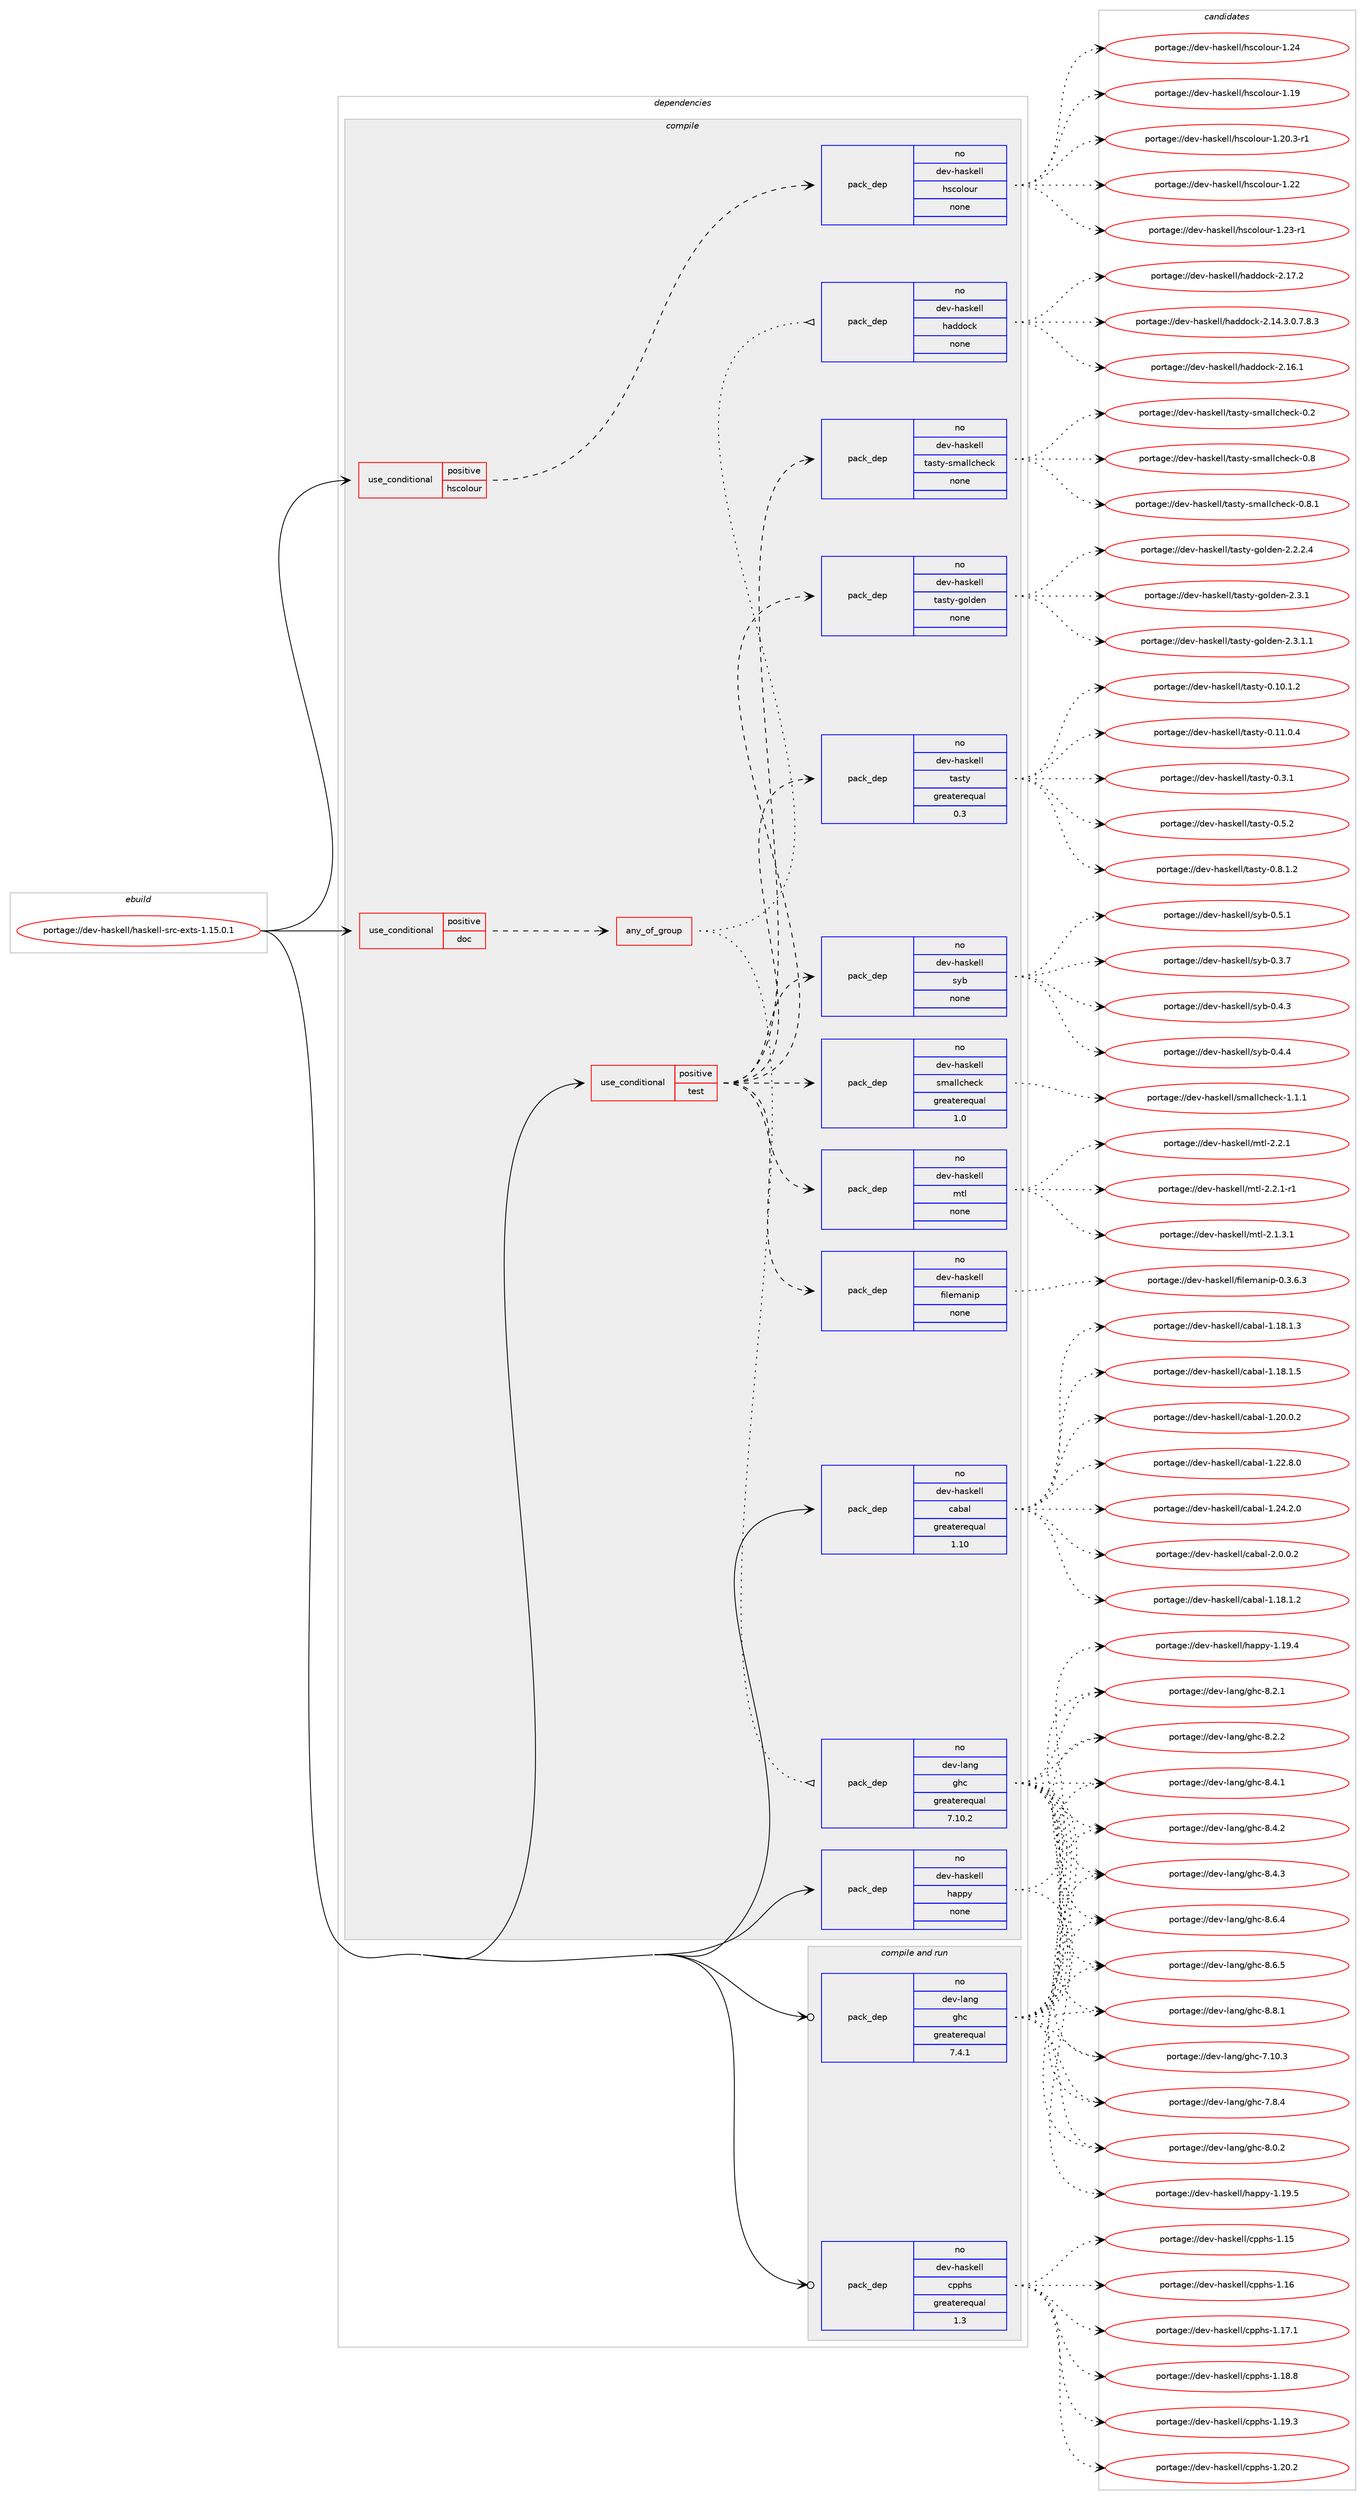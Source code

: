 digraph prolog {

# *************
# Graph options
# *************

newrank=true;
concentrate=true;
compound=true;
graph [rankdir=LR,fontname=Helvetica,fontsize=10,ranksep=1.5];#, ranksep=2.5, nodesep=0.2];
edge  [arrowhead=vee];
node  [fontname=Helvetica,fontsize=10];

# **********
# The ebuild
# **********

subgraph cluster_leftcol {
color=gray;
rank=same;
label=<<i>ebuild</i>>;
id [label="portage://dev-haskell/haskell-src-exts-1.15.0.1", color=red, width=4, href="../dev-haskell/haskell-src-exts-1.15.0.1.svg"];
}

# ****************
# The dependencies
# ****************

subgraph cluster_midcol {
color=gray;
label=<<i>dependencies</i>>;
subgraph cluster_compile {
fillcolor="#eeeeee";
style=filled;
label=<<i>compile</i>>;
subgraph cond15421 {
dependency69690 [label=<<TABLE BORDER="0" CELLBORDER="1" CELLSPACING="0" CELLPADDING="4"><TR><TD ROWSPAN="3" CELLPADDING="10">use_conditional</TD></TR><TR><TD>positive</TD></TR><TR><TD>doc</TD></TR></TABLE>>, shape=none, color=red];
subgraph any1780 {
dependency69691 [label=<<TABLE BORDER="0" CELLBORDER="1" CELLSPACING="0" CELLPADDING="4"><TR><TD CELLPADDING="10">any_of_group</TD></TR></TABLE>>, shape=none, color=red];subgraph pack52430 {
dependency69692 [label=<<TABLE BORDER="0" CELLBORDER="1" CELLSPACING="0" CELLPADDING="4" WIDTH="220"><TR><TD ROWSPAN="6" CELLPADDING="30">pack_dep</TD></TR><TR><TD WIDTH="110">no</TD></TR><TR><TD>dev-haskell</TD></TR><TR><TD>haddock</TD></TR><TR><TD>none</TD></TR><TR><TD></TD></TR></TABLE>>, shape=none, color=blue];
}
dependency69691:e -> dependency69692:w [weight=20,style="dotted",arrowhead="oinv"];
subgraph pack52431 {
dependency69693 [label=<<TABLE BORDER="0" CELLBORDER="1" CELLSPACING="0" CELLPADDING="4" WIDTH="220"><TR><TD ROWSPAN="6" CELLPADDING="30">pack_dep</TD></TR><TR><TD WIDTH="110">no</TD></TR><TR><TD>dev-lang</TD></TR><TR><TD>ghc</TD></TR><TR><TD>greaterequal</TD></TR><TR><TD>7.10.2</TD></TR></TABLE>>, shape=none, color=blue];
}
dependency69691:e -> dependency69693:w [weight=20,style="dotted",arrowhead="oinv"];
}
dependency69690:e -> dependency69691:w [weight=20,style="dashed",arrowhead="vee"];
}
id:e -> dependency69690:w [weight=20,style="solid",arrowhead="vee"];
subgraph cond15422 {
dependency69694 [label=<<TABLE BORDER="0" CELLBORDER="1" CELLSPACING="0" CELLPADDING="4"><TR><TD ROWSPAN="3" CELLPADDING="10">use_conditional</TD></TR><TR><TD>positive</TD></TR><TR><TD>hscolour</TD></TR></TABLE>>, shape=none, color=red];
subgraph pack52432 {
dependency69695 [label=<<TABLE BORDER="0" CELLBORDER="1" CELLSPACING="0" CELLPADDING="4" WIDTH="220"><TR><TD ROWSPAN="6" CELLPADDING="30">pack_dep</TD></TR><TR><TD WIDTH="110">no</TD></TR><TR><TD>dev-haskell</TD></TR><TR><TD>hscolour</TD></TR><TR><TD>none</TD></TR><TR><TD></TD></TR></TABLE>>, shape=none, color=blue];
}
dependency69694:e -> dependency69695:w [weight=20,style="dashed",arrowhead="vee"];
}
id:e -> dependency69694:w [weight=20,style="solid",arrowhead="vee"];
subgraph cond15423 {
dependency69696 [label=<<TABLE BORDER="0" CELLBORDER="1" CELLSPACING="0" CELLPADDING="4"><TR><TD ROWSPAN="3" CELLPADDING="10">use_conditional</TD></TR><TR><TD>positive</TD></TR><TR><TD>test</TD></TR></TABLE>>, shape=none, color=red];
subgraph pack52433 {
dependency69697 [label=<<TABLE BORDER="0" CELLBORDER="1" CELLSPACING="0" CELLPADDING="4" WIDTH="220"><TR><TD ROWSPAN="6" CELLPADDING="30">pack_dep</TD></TR><TR><TD WIDTH="110">no</TD></TR><TR><TD>dev-haskell</TD></TR><TR><TD>filemanip</TD></TR><TR><TD>none</TD></TR><TR><TD></TD></TR></TABLE>>, shape=none, color=blue];
}
dependency69696:e -> dependency69697:w [weight=20,style="dashed",arrowhead="vee"];
subgraph pack52434 {
dependency69698 [label=<<TABLE BORDER="0" CELLBORDER="1" CELLSPACING="0" CELLPADDING="4" WIDTH="220"><TR><TD ROWSPAN="6" CELLPADDING="30">pack_dep</TD></TR><TR><TD WIDTH="110">no</TD></TR><TR><TD>dev-haskell</TD></TR><TR><TD>mtl</TD></TR><TR><TD>none</TD></TR><TR><TD></TD></TR></TABLE>>, shape=none, color=blue];
}
dependency69696:e -> dependency69698:w [weight=20,style="dashed",arrowhead="vee"];
subgraph pack52435 {
dependency69699 [label=<<TABLE BORDER="0" CELLBORDER="1" CELLSPACING="0" CELLPADDING="4" WIDTH="220"><TR><TD ROWSPAN="6" CELLPADDING="30">pack_dep</TD></TR><TR><TD WIDTH="110">no</TD></TR><TR><TD>dev-haskell</TD></TR><TR><TD>smallcheck</TD></TR><TR><TD>greaterequal</TD></TR><TR><TD>1.0</TD></TR></TABLE>>, shape=none, color=blue];
}
dependency69696:e -> dependency69699:w [weight=20,style="dashed",arrowhead="vee"];
subgraph pack52436 {
dependency69700 [label=<<TABLE BORDER="0" CELLBORDER="1" CELLSPACING="0" CELLPADDING="4" WIDTH="220"><TR><TD ROWSPAN="6" CELLPADDING="30">pack_dep</TD></TR><TR><TD WIDTH="110">no</TD></TR><TR><TD>dev-haskell</TD></TR><TR><TD>syb</TD></TR><TR><TD>none</TD></TR><TR><TD></TD></TR></TABLE>>, shape=none, color=blue];
}
dependency69696:e -> dependency69700:w [weight=20,style="dashed",arrowhead="vee"];
subgraph pack52437 {
dependency69701 [label=<<TABLE BORDER="0" CELLBORDER="1" CELLSPACING="0" CELLPADDING="4" WIDTH="220"><TR><TD ROWSPAN="6" CELLPADDING="30">pack_dep</TD></TR><TR><TD WIDTH="110">no</TD></TR><TR><TD>dev-haskell</TD></TR><TR><TD>tasty</TD></TR><TR><TD>greaterequal</TD></TR><TR><TD>0.3</TD></TR></TABLE>>, shape=none, color=blue];
}
dependency69696:e -> dependency69701:w [weight=20,style="dashed",arrowhead="vee"];
subgraph pack52438 {
dependency69702 [label=<<TABLE BORDER="0" CELLBORDER="1" CELLSPACING="0" CELLPADDING="4" WIDTH="220"><TR><TD ROWSPAN="6" CELLPADDING="30">pack_dep</TD></TR><TR><TD WIDTH="110">no</TD></TR><TR><TD>dev-haskell</TD></TR><TR><TD>tasty-golden</TD></TR><TR><TD>none</TD></TR><TR><TD></TD></TR></TABLE>>, shape=none, color=blue];
}
dependency69696:e -> dependency69702:w [weight=20,style="dashed",arrowhead="vee"];
subgraph pack52439 {
dependency69703 [label=<<TABLE BORDER="0" CELLBORDER="1" CELLSPACING="0" CELLPADDING="4" WIDTH="220"><TR><TD ROWSPAN="6" CELLPADDING="30">pack_dep</TD></TR><TR><TD WIDTH="110">no</TD></TR><TR><TD>dev-haskell</TD></TR><TR><TD>tasty-smallcheck</TD></TR><TR><TD>none</TD></TR><TR><TD></TD></TR></TABLE>>, shape=none, color=blue];
}
dependency69696:e -> dependency69703:w [weight=20,style="dashed",arrowhead="vee"];
}
id:e -> dependency69696:w [weight=20,style="solid",arrowhead="vee"];
subgraph pack52440 {
dependency69704 [label=<<TABLE BORDER="0" CELLBORDER="1" CELLSPACING="0" CELLPADDING="4" WIDTH="220"><TR><TD ROWSPAN="6" CELLPADDING="30">pack_dep</TD></TR><TR><TD WIDTH="110">no</TD></TR><TR><TD>dev-haskell</TD></TR><TR><TD>cabal</TD></TR><TR><TD>greaterequal</TD></TR><TR><TD>1.10</TD></TR></TABLE>>, shape=none, color=blue];
}
id:e -> dependency69704:w [weight=20,style="solid",arrowhead="vee"];
subgraph pack52441 {
dependency69705 [label=<<TABLE BORDER="0" CELLBORDER="1" CELLSPACING="0" CELLPADDING="4" WIDTH="220"><TR><TD ROWSPAN="6" CELLPADDING="30">pack_dep</TD></TR><TR><TD WIDTH="110">no</TD></TR><TR><TD>dev-haskell</TD></TR><TR><TD>happy</TD></TR><TR><TD>none</TD></TR><TR><TD></TD></TR></TABLE>>, shape=none, color=blue];
}
id:e -> dependency69705:w [weight=20,style="solid",arrowhead="vee"];
}
subgraph cluster_compileandrun {
fillcolor="#eeeeee";
style=filled;
label=<<i>compile and run</i>>;
subgraph pack52442 {
dependency69706 [label=<<TABLE BORDER="0" CELLBORDER="1" CELLSPACING="0" CELLPADDING="4" WIDTH="220"><TR><TD ROWSPAN="6" CELLPADDING="30">pack_dep</TD></TR><TR><TD WIDTH="110">no</TD></TR><TR><TD>dev-haskell</TD></TR><TR><TD>cpphs</TD></TR><TR><TD>greaterequal</TD></TR><TR><TD>1.3</TD></TR></TABLE>>, shape=none, color=blue];
}
id:e -> dependency69706:w [weight=20,style="solid",arrowhead="odotvee"];
subgraph pack52443 {
dependency69707 [label=<<TABLE BORDER="0" CELLBORDER="1" CELLSPACING="0" CELLPADDING="4" WIDTH="220"><TR><TD ROWSPAN="6" CELLPADDING="30">pack_dep</TD></TR><TR><TD WIDTH="110">no</TD></TR><TR><TD>dev-lang</TD></TR><TR><TD>ghc</TD></TR><TR><TD>greaterequal</TD></TR><TR><TD>7.4.1</TD></TR></TABLE>>, shape=none, color=blue];
}
id:e -> dependency69707:w [weight=20,style="solid",arrowhead="odotvee"];
}
subgraph cluster_run {
fillcolor="#eeeeee";
style=filled;
label=<<i>run</i>>;
}
}

# **************
# The candidates
# **************

subgraph cluster_choices {
rank=same;
color=gray;
label=<<i>candidates</i>>;

subgraph choice52430 {
color=black;
nodesep=1;
choiceportage1001011184510497115107101108108471049710010011199107455046495246514648465546564651 [label="portage://dev-haskell/haddock-2.14.3.0.7.8.3", color=red, width=4,href="../dev-haskell/haddock-2.14.3.0.7.8.3.svg"];
choiceportage100101118451049711510710110810847104971001001119910745504649544649 [label="portage://dev-haskell/haddock-2.16.1", color=red, width=4,href="../dev-haskell/haddock-2.16.1.svg"];
choiceportage100101118451049711510710110810847104971001001119910745504649554650 [label="portage://dev-haskell/haddock-2.17.2", color=red, width=4,href="../dev-haskell/haddock-2.17.2.svg"];
dependency69692:e -> choiceportage1001011184510497115107101108108471049710010011199107455046495246514648465546564651:w [style=dotted,weight="100"];
dependency69692:e -> choiceportage100101118451049711510710110810847104971001001119910745504649544649:w [style=dotted,weight="100"];
dependency69692:e -> choiceportage100101118451049711510710110810847104971001001119910745504649554650:w [style=dotted,weight="100"];
}
subgraph choice52431 {
color=black;
nodesep=1;
choiceportage1001011184510897110103471031049945554649484651 [label="portage://dev-lang/ghc-7.10.3", color=red, width=4,href="../dev-lang/ghc-7.10.3.svg"];
choiceportage10010111845108971101034710310499455546564652 [label="portage://dev-lang/ghc-7.8.4", color=red, width=4,href="../dev-lang/ghc-7.8.4.svg"];
choiceportage10010111845108971101034710310499455646484650 [label="portage://dev-lang/ghc-8.0.2", color=red, width=4,href="../dev-lang/ghc-8.0.2.svg"];
choiceportage10010111845108971101034710310499455646504649 [label="portage://dev-lang/ghc-8.2.1", color=red, width=4,href="../dev-lang/ghc-8.2.1.svg"];
choiceportage10010111845108971101034710310499455646504650 [label="portage://dev-lang/ghc-8.2.2", color=red, width=4,href="../dev-lang/ghc-8.2.2.svg"];
choiceportage10010111845108971101034710310499455646524649 [label="portage://dev-lang/ghc-8.4.1", color=red, width=4,href="../dev-lang/ghc-8.4.1.svg"];
choiceportage10010111845108971101034710310499455646524650 [label="portage://dev-lang/ghc-8.4.2", color=red, width=4,href="../dev-lang/ghc-8.4.2.svg"];
choiceportage10010111845108971101034710310499455646524651 [label="portage://dev-lang/ghc-8.4.3", color=red, width=4,href="../dev-lang/ghc-8.4.3.svg"];
choiceportage10010111845108971101034710310499455646544652 [label="portage://dev-lang/ghc-8.6.4", color=red, width=4,href="../dev-lang/ghc-8.6.4.svg"];
choiceportage10010111845108971101034710310499455646544653 [label="portage://dev-lang/ghc-8.6.5", color=red, width=4,href="../dev-lang/ghc-8.6.5.svg"];
choiceportage10010111845108971101034710310499455646564649 [label="portage://dev-lang/ghc-8.8.1", color=red, width=4,href="../dev-lang/ghc-8.8.1.svg"];
dependency69693:e -> choiceportage1001011184510897110103471031049945554649484651:w [style=dotted,weight="100"];
dependency69693:e -> choiceportage10010111845108971101034710310499455546564652:w [style=dotted,weight="100"];
dependency69693:e -> choiceportage10010111845108971101034710310499455646484650:w [style=dotted,weight="100"];
dependency69693:e -> choiceportage10010111845108971101034710310499455646504649:w [style=dotted,weight="100"];
dependency69693:e -> choiceportage10010111845108971101034710310499455646504650:w [style=dotted,weight="100"];
dependency69693:e -> choiceportage10010111845108971101034710310499455646524649:w [style=dotted,weight="100"];
dependency69693:e -> choiceportage10010111845108971101034710310499455646524650:w [style=dotted,weight="100"];
dependency69693:e -> choiceportage10010111845108971101034710310499455646524651:w [style=dotted,weight="100"];
dependency69693:e -> choiceportage10010111845108971101034710310499455646544652:w [style=dotted,weight="100"];
dependency69693:e -> choiceportage10010111845108971101034710310499455646544653:w [style=dotted,weight="100"];
dependency69693:e -> choiceportage10010111845108971101034710310499455646564649:w [style=dotted,weight="100"];
}
subgraph choice52432 {
color=black;
nodesep=1;
choiceportage100101118451049711510710110810847104115991111081111171144549464957 [label="portage://dev-haskell/hscolour-1.19", color=red, width=4,href="../dev-haskell/hscolour-1.19.svg"];
choiceportage10010111845104971151071011081084710411599111108111117114454946504846514511449 [label="portage://dev-haskell/hscolour-1.20.3-r1", color=red, width=4,href="../dev-haskell/hscolour-1.20.3-r1.svg"];
choiceportage100101118451049711510710110810847104115991111081111171144549465050 [label="portage://dev-haskell/hscolour-1.22", color=red, width=4,href="../dev-haskell/hscolour-1.22.svg"];
choiceportage1001011184510497115107101108108471041159911110811111711445494650514511449 [label="portage://dev-haskell/hscolour-1.23-r1", color=red, width=4,href="../dev-haskell/hscolour-1.23-r1.svg"];
choiceportage100101118451049711510710110810847104115991111081111171144549465052 [label="portage://dev-haskell/hscolour-1.24", color=red, width=4,href="../dev-haskell/hscolour-1.24.svg"];
dependency69695:e -> choiceportage100101118451049711510710110810847104115991111081111171144549464957:w [style=dotted,weight="100"];
dependency69695:e -> choiceportage10010111845104971151071011081084710411599111108111117114454946504846514511449:w [style=dotted,weight="100"];
dependency69695:e -> choiceportage100101118451049711510710110810847104115991111081111171144549465050:w [style=dotted,weight="100"];
dependency69695:e -> choiceportage1001011184510497115107101108108471041159911110811111711445494650514511449:w [style=dotted,weight="100"];
dependency69695:e -> choiceportage100101118451049711510710110810847104115991111081111171144549465052:w [style=dotted,weight="100"];
}
subgraph choice52433 {
color=black;
nodesep=1;
choiceportage100101118451049711510710110810847102105108101109971101051124548465146544651 [label="portage://dev-haskell/filemanip-0.3.6.3", color=red, width=4,href="../dev-haskell/filemanip-0.3.6.3.svg"];
dependency69697:e -> choiceportage100101118451049711510710110810847102105108101109971101051124548465146544651:w [style=dotted,weight="100"];
}
subgraph choice52434 {
color=black;
nodesep=1;
choiceportage1001011184510497115107101108108471091161084550464946514649 [label="portage://dev-haskell/mtl-2.1.3.1", color=red, width=4,href="../dev-haskell/mtl-2.1.3.1.svg"];
choiceportage100101118451049711510710110810847109116108455046504649 [label="portage://dev-haskell/mtl-2.2.1", color=red, width=4,href="../dev-haskell/mtl-2.2.1.svg"];
choiceportage1001011184510497115107101108108471091161084550465046494511449 [label="portage://dev-haskell/mtl-2.2.1-r1", color=red, width=4,href="../dev-haskell/mtl-2.2.1-r1.svg"];
dependency69698:e -> choiceportage1001011184510497115107101108108471091161084550464946514649:w [style=dotted,weight="100"];
dependency69698:e -> choiceportage100101118451049711510710110810847109116108455046504649:w [style=dotted,weight="100"];
dependency69698:e -> choiceportage1001011184510497115107101108108471091161084550465046494511449:w [style=dotted,weight="100"];
}
subgraph choice52435 {
color=black;
nodesep=1;
choiceportage100101118451049711510710110810847115109971081089910410199107454946494649 [label="portage://dev-haskell/smallcheck-1.1.1", color=red, width=4,href="../dev-haskell/smallcheck-1.1.1.svg"];
dependency69699:e -> choiceportage100101118451049711510710110810847115109971081089910410199107454946494649:w [style=dotted,weight="100"];
}
subgraph choice52436 {
color=black;
nodesep=1;
choiceportage10010111845104971151071011081084711512198454846514655 [label="portage://dev-haskell/syb-0.3.7", color=red, width=4,href="../dev-haskell/syb-0.3.7.svg"];
choiceportage10010111845104971151071011081084711512198454846524651 [label="portage://dev-haskell/syb-0.4.3", color=red, width=4,href="../dev-haskell/syb-0.4.3.svg"];
choiceportage10010111845104971151071011081084711512198454846524652 [label="portage://dev-haskell/syb-0.4.4", color=red, width=4,href="../dev-haskell/syb-0.4.4.svg"];
choiceportage10010111845104971151071011081084711512198454846534649 [label="portage://dev-haskell/syb-0.5.1", color=red, width=4,href="../dev-haskell/syb-0.5.1.svg"];
dependency69700:e -> choiceportage10010111845104971151071011081084711512198454846514655:w [style=dotted,weight="100"];
dependency69700:e -> choiceportage10010111845104971151071011081084711512198454846524651:w [style=dotted,weight="100"];
dependency69700:e -> choiceportage10010111845104971151071011081084711512198454846524652:w [style=dotted,weight="100"];
dependency69700:e -> choiceportage10010111845104971151071011081084711512198454846534649:w [style=dotted,weight="100"];
}
subgraph choice52437 {
color=black;
nodesep=1;
choiceportage10010111845104971151071011081084711697115116121454846494846494650 [label="portage://dev-haskell/tasty-0.10.1.2", color=red, width=4,href="../dev-haskell/tasty-0.10.1.2.svg"];
choiceportage10010111845104971151071011081084711697115116121454846494946484652 [label="portage://dev-haskell/tasty-0.11.0.4", color=red, width=4,href="../dev-haskell/tasty-0.11.0.4.svg"];
choiceportage10010111845104971151071011081084711697115116121454846514649 [label="portage://dev-haskell/tasty-0.3.1", color=red, width=4,href="../dev-haskell/tasty-0.3.1.svg"];
choiceportage10010111845104971151071011081084711697115116121454846534650 [label="portage://dev-haskell/tasty-0.5.2", color=red, width=4,href="../dev-haskell/tasty-0.5.2.svg"];
choiceportage100101118451049711510710110810847116971151161214548465646494650 [label="portage://dev-haskell/tasty-0.8.1.2", color=red, width=4,href="../dev-haskell/tasty-0.8.1.2.svg"];
dependency69701:e -> choiceportage10010111845104971151071011081084711697115116121454846494846494650:w [style=dotted,weight="100"];
dependency69701:e -> choiceportage10010111845104971151071011081084711697115116121454846494946484652:w [style=dotted,weight="100"];
dependency69701:e -> choiceportage10010111845104971151071011081084711697115116121454846514649:w [style=dotted,weight="100"];
dependency69701:e -> choiceportage10010111845104971151071011081084711697115116121454846534650:w [style=dotted,weight="100"];
dependency69701:e -> choiceportage100101118451049711510710110810847116971151161214548465646494650:w [style=dotted,weight="100"];
}
subgraph choice52438 {
color=black;
nodesep=1;
choiceportage10010111845104971151071011081084711697115116121451031111081001011104550465046504652 [label="portage://dev-haskell/tasty-golden-2.2.2.4", color=red, width=4,href="../dev-haskell/tasty-golden-2.2.2.4.svg"];
choiceportage1001011184510497115107101108108471169711511612145103111108100101110455046514649 [label="portage://dev-haskell/tasty-golden-2.3.1", color=red, width=4,href="../dev-haskell/tasty-golden-2.3.1.svg"];
choiceportage10010111845104971151071011081084711697115116121451031111081001011104550465146494649 [label="portage://dev-haskell/tasty-golden-2.3.1.1", color=red, width=4,href="../dev-haskell/tasty-golden-2.3.1.1.svg"];
dependency69702:e -> choiceportage10010111845104971151071011081084711697115116121451031111081001011104550465046504652:w [style=dotted,weight="100"];
dependency69702:e -> choiceportage1001011184510497115107101108108471169711511612145103111108100101110455046514649:w [style=dotted,weight="100"];
dependency69702:e -> choiceportage10010111845104971151071011081084711697115116121451031111081001011104550465146494649:w [style=dotted,weight="100"];
}
subgraph choice52439 {
color=black;
nodesep=1;
choiceportage100101118451049711510710110810847116971151161214511510997108108991041019910745484650 [label="portage://dev-haskell/tasty-smallcheck-0.2", color=red, width=4,href="../dev-haskell/tasty-smallcheck-0.2.svg"];
choiceportage100101118451049711510710110810847116971151161214511510997108108991041019910745484656 [label="portage://dev-haskell/tasty-smallcheck-0.8", color=red, width=4,href="../dev-haskell/tasty-smallcheck-0.8.svg"];
choiceportage1001011184510497115107101108108471169711511612145115109971081089910410199107454846564649 [label="portage://dev-haskell/tasty-smallcheck-0.8.1", color=red, width=4,href="../dev-haskell/tasty-smallcheck-0.8.1.svg"];
dependency69703:e -> choiceportage100101118451049711510710110810847116971151161214511510997108108991041019910745484650:w [style=dotted,weight="100"];
dependency69703:e -> choiceportage100101118451049711510710110810847116971151161214511510997108108991041019910745484656:w [style=dotted,weight="100"];
dependency69703:e -> choiceportage1001011184510497115107101108108471169711511612145115109971081089910410199107454846564649:w [style=dotted,weight="100"];
}
subgraph choice52440 {
color=black;
nodesep=1;
choiceportage10010111845104971151071011081084799979897108454946495646494650 [label="portage://dev-haskell/cabal-1.18.1.2", color=red, width=4,href="../dev-haskell/cabal-1.18.1.2.svg"];
choiceportage10010111845104971151071011081084799979897108454946495646494651 [label="portage://dev-haskell/cabal-1.18.1.3", color=red, width=4,href="../dev-haskell/cabal-1.18.1.3.svg"];
choiceportage10010111845104971151071011081084799979897108454946495646494653 [label="portage://dev-haskell/cabal-1.18.1.5", color=red, width=4,href="../dev-haskell/cabal-1.18.1.5.svg"];
choiceportage10010111845104971151071011081084799979897108454946504846484650 [label="portage://dev-haskell/cabal-1.20.0.2", color=red, width=4,href="../dev-haskell/cabal-1.20.0.2.svg"];
choiceportage10010111845104971151071011081084799979897108454946505046564648 [label="portage://dev-haskell/cabal-1.22.8.0", color=red, width=4,href="../dev-haskell/cabal-1.22.8.0.svg"];
choiceportage10010111845104971151071011081084799979897108454946505246504648 [label="portage://dev-haskell/cabal-1.24.2.0", color=red, width=4,href="../dev-haskell/cabal-1.24.2.0.svg"];
choiceportage100101118451049711510710110810847999798971084550464846484650 [label="portage://dev-haskell/cabal-2.0.0.2", color=red, width=4,href="../dev-haskell/cabal-2.0.0.2.svg"];
dependency69704:e -> choiceportage10010111845104971151071011081084799979897108454946495646494650:w [style=dotted,weight="100"];
dependency69704:e -> choiceportage10010111845104971151071011081084799979897108454946495646494651:w [style=dotted,weight="100"];
dependency69704:e -> choiceportage10010111845104971151071011081084799979897108454946495646494653:w [style=dotted,weight="100"];
dependency69704:e -> choiceportage10010111845104971151071011081084799979897108454946504846484650:w [style=dotted,weight="100"];
dependency69704:e -> choiceportage10010111845104971151071011081084799979897108454946505046564648:w [style=dotted,weight="100"];
dependency69704:e -> choiceportage10010111845104971151071011081084799979897108454946505246504648:w [style=dotted,weight="100"];
dependency69704:e -> choiceportage100101118451049711510710110810847999798971084550464846484650:w [style=dotted,weight="100"];
}
subgraph choice52441 {
color=black;
nodesep=1;
choiceportage1001011184510497115107101108108471049711211212145494649574652 [label="portage://dev-haskell/happy-1.19.4", color=red, width=4,href="../dev-haskell/happy-1.19.4.svg"];
choiceportage1001011184510497115107101108108471049711211212145494649574653 [label="portage://dev-haskell/happy-1.19.5", color=red, width=4,href="../dev-haskell/happy-1.19.5.svg"];
dependency69705:e -> choiceportage1001011184510497115107101108108471049711211212145494649574652:w [style=dotted,weight="100"];
dependency69705:e -> choiceportage1001011184510497115107101108108471049711211212145494649574653:w [style=dotted,weight="100"];
}
subgraph choice52442 {
color=black;
nodesep=1;
choiceportage100101118451049711510710110810847991121121041154549464953 [label="portage://dev-haskell/cpphs-1.15", color=red, width=4,href="../dev-haskell/cpphs-1.15.svg"];
choiceportage100101118451049711510710110810847991121121041154549464954 [label="portage://dev-haskell/cpphs-1.16", color=red, width=4,href="../dev-haskell/cpphs-1.16.svg"];
choiceportage1001011184510497115107101108108479911211210411545494649554649 [label="portage://dev-haskell/cpphs-1.17.1", color=red, width=4,href="../dev-haskell/cpphs-1.17.1.svg"];
choiceportage1001011184510497115107101108108479911211210411545494649564656 [label="portage://dev-haskell/cpphs-1.18.8", color=red, width=4,href="../dev-haskell/cpphs-1.18.8.svg"];
choiceportage1001011184510497115107101108108479911211210411545494649574651 [label="portage://dev-haskell/cpphs-1.19.3", color=red, width=4,href="../dev-haskell/cpphs-1.19.3.svg"];
choiceportage1001011184510497115107101108108479911211210411545494650484650 [label="portage://dev-haskell/cpphs-1.20.2", color=red, width=4,href="../dev-haskell/cpphs-1.20.2.svg"];
dependency69706:e -> choiceportage100101118451049711510710110810847991121121041154549464953:w [style=dotted,weight="100"];
dependency69706:e -> choiceportage100101118451049711510710110810847991121121041154549464954:w [style=dotted,weight="100"];
dependency69706:e -> choiceportage1001011184510497115107101108108479911211210411545494649554649:w [style=dotted,weight="100"];
dependency69706:e -> choiceportage1001011184510497115107101108108479911211210411545494649564656:w [style=dotted,weight="100"];
dependency69706:e -> choiceportage1001011184510497115107101108108479911211210411545494649574651:w [style=dotted,weight="100"];
dependency69706:e -> choiceportage1001011184510497115107101108108479911211210411545494650484650:w [style=dotted,weight="100"];
}
subgraph choice52443 {
color=black;
nodesep=1;
choiceportage1001011184510897110103471031049945554649484651 [label="portage://dev-lang/ghc-7.10.3", color=red, width=4,href="../dev-lang/ghc-7.10.3.svg"];
choiceportage10010111845108971101034710310499455546564652 [label="portage://dev-lang/ghc-7.8.4", color=red, width=4,href="../dev-lang/ghc-7.8.4.svg"];
choiceportage10010111845108971101034710310499455646484650 [label="portage://dev-lang/ghc-8.0.2", color=red, width=4,href="../dev-lang/ghc-8.0.2.svg"];
choiceportage10010111845108971101034710310499455646504649 [label="portage://dev-lang/ghc-8.2.1", color=red, width=4,href="../dev-lang/ghc-8.2.1.svg"];
choiceportage10010111845108971101034710310499455646504650 [label="portage://dev-lang/ghc-8.2.2", color=red, width=4,href="../dev-lang/ghc-8.2.2.svg"];
choiceportage10010111845108971101034710310499455646524649 [label="portage://dev-lang/ghc-8.4.1", color=red, width=4,href="../dev-lang/ghc-8.4.1.svg"];
choiceportage10010111845108971101034710310499455646524650 [label="portage://dev-lang/ghc-8.4.2", color=red, width=4,href="../dev-lang/ghc-8.4.2.svg"];
choiceportage10010111845108971101034710310499455646524651 [label="portage://dev-lang/ghc-8.4.3", color=red, width=4,href="../dev-lang/ghc-8.4.3.svg"];
choiceportage10010111845108971101034710310499455646544652 [label="portage://dev-lang/ghc-8.6.4", color=red, width=4,href="../dev-lang/ghc-8.6.4.svg"];
choiceportage10010111845108971101034710310499455646544653 [label="portage://dev-lang/ghc-8.6.5", color=red, width=4,href="../dev-lang/ghc-8.6.5.svg"];
choiceportage10010111845108971101034710310499455646564649 [label="portage://dev-lang/ghc-8.8.1", color=red, width=4,href="../dev-lang/ghc-8.8.1.svg"];
dependency69707:e -> choiceportage1001011184510897110103471031049945554649484651:w [style=dotted,weight="100"];
dependency69707:e -> choiceportage10010111845108971101034710310499455546564652:w [style=dotted,weight="100"];
dependency69707:e -> choiceportage10010111845108971101034710310499455646484650:w [style=dotted,weight="100"];
dependency69707:e -> choiceportage10010111845108971101034710310499455646504649:w [style=dotted,weight="100"];
dependency69707:e -> choiceportage10010111845108971101034710310499455646504650:w [style=dotted,weight="100"];
dependency69707:e -> choiceportage10010111845108971101034710310499455646524649:w [style=dotted,weight="100"];
dependency69707:e -> choiceportage10010111845108971101034710310499455646524650:w [style=dotted,weight="100"];
dependency69707:e -> choiceportage10010111845108971101034710310499455646524651:w [style=dotted,weight="100"];
dependency69707:e -> choiceportage10010111845108971101034710310499455646544652:w [style=dotted,weight="100"];
dependency69707:e -> choiceportage10010111845108971101034710310499455646544653:w [style=dotted,weight="100"];
dependency69707:e -> choiceportage10010111845108971101034710310499455646564649:w [style=dotted,weight="100"];
}
}

}
